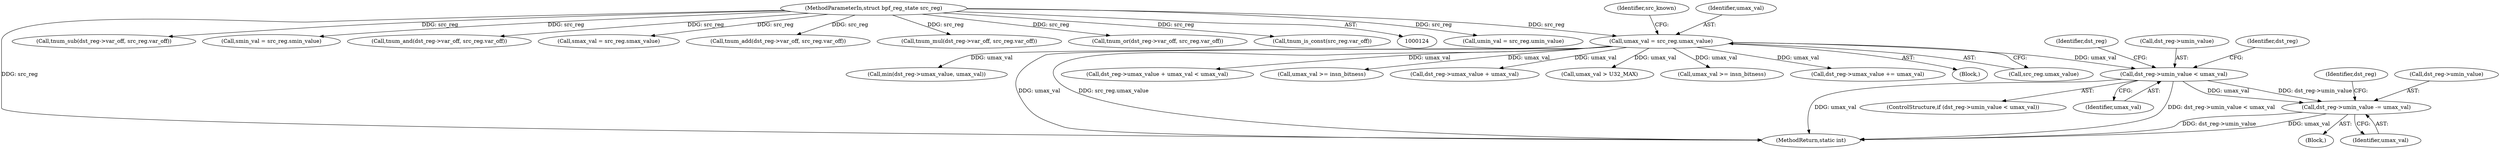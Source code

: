 digraph "0_linux_468f6eafa6c44cb2c5d8aad35e12f06c240a812a@pointer" {
"1000337" [label="(Call,dst_reg->umin_value -= umax_val)"];
"1000319" [label="(Call,dst_reg->umin_value < umax_val)"];
"1000175" [label="(Call,umax_val = src_reg.umax_value)"];
"1000128" [label="(MethodParameterIn,struct bpf_reg_state src_reg)"];
"1000337" [label="(Call,dst_reg->umin_value -= umax_val)"];
"1000327" [label="(Identifier,dst_reg)"];
"1000336" [label="(Block,)"];
"1000175" [label="(Call,umax_val = src_reg.umax_value)"];
"1000320" [label="(Call,dst_reg->umin_value)"];
"1000344" [label="(Identifier,dst_reg)"];
"1000323" [label="(Identifier,umax_val)"];
"1000265" [label="(Call,dst_reg->umax_value += umax_val)"];
"1000319" [label="(Call,dst_reg->umin_value < umax_val)"];
"1000170" [label="(Call,umin_val = src_reg.umin_value)"];
"1000129" [label="(Block,)"];
"1000176" [label="(Identifier,umax_val)"];
"1000177" [label="(Call,src_reg.umax_value)"];
"1000491" [label="(Call,min(dst_reg->umax_value, umax_val))"];
"1000783" [label="(MethodReturn,static int)"];
"1000351" [label="(Call,tnum_sub(dst_reg->var_off, src_reg.var_off))"];
"1000160" [label="(Call,smin_val = src_reg.smin_value)"];
"1000471" [label="(Call,tnum_and(dst_reg->var_off, src_reg.var_off))"];
"1000240" [label="(Call,dst_reg->umax_value + umax_val < umax_val)"];
"1000165" [label="(Call,smax_val = src_reg.smax_value)"];
"1000274" [label="(Call,tnum_add(dst_reg->var_off, src_reg.var_off))"];
"1000339" [label="(Identifier,dst_reg)"];
"1000364" [label="(Call,tnum_mul(dst_reg->var_off, src_reg.var_off))"];
"1000128" [label="(MethodParameterIn,struct bpf_reg_state src_reg)"];
"1000341" [label="(Identifier,umax_val)"];
"1000633" [label="(Call,umax_val >= insn_bitness)"];
"1000560" [label="(Call,tnum_or(dst_reg->var_off, src_reg.var_off))"];
"1000241" [label="(Call,dst_reg->umax_value + umax_val)"];
"1000318" [label="(ControlStructure,if (dst_reg->umin_value < umax_val))"];
"1000389" [label="(Call,umax_val > U32_MAX)"];
"1000701" [label="(Call,umax_val >= insn_bitness)"];
"1000338" [label="(Call,dst_reg->umin_value)"];
"1000181" [label="(Identifier,src_known)"];
"1000182" [label="(Call,tnum_is_const(src_reg.var_off))"];
"1000337" -> "1000336"  [label="AST: "];
"1000337" -> "1000341"  [label="CFG: "];
"1000338" -> "1000337"  [label="AST: "];
"1000341" -> "1000337"  [label="AST: "];
"1000344" -> "1000337"  [label="CFG: "];
"1000337" -> "1000783"  [label="DDG: dst_reg->umin_value"];
"1000337" -> "1000783"  [label="DDG: umax_val"];
"1000319" -> "1000337"  [label="DDG: umax_val"];
"1000319" -> "1000337"  [label="DDG: dst_reg->umin_value"];
"1000319" -> "1000318"  [label="AST: "];
"1000319" -> "1000323"  [label="CFG: "];
"1000320" -> "1000319"  [label="AST: "];
"1000323" -> "1000319"  [label="AST: "];
"1000327" -> "1000319"  [label="CFG: "];
"1000339" -> "1000319"  [label="CFG: "];
"1000319" -> "1000783"  [label="DDG: dst_reg->umin_value < umax_val"];
"1000319" -> "1000783"  [label="DDG: umax_val"];
"1000175" -> "1000319"  [label="DDG: umax_val"];
"1000175" -> "1000129"  [label="AST: "];
"1000175" -> "1000177"  [label="CFG: "];
"1000176" -> "1000175"  [label="AST: "];
"1000177" -> "1000175"  [label="AST: "];
"1000181" -> "1000175"  [label="CFG: "];
"1000175" -> "1000783"  [label="DDG: umax_val"];
"1000175" -> "1000783"  [label="DDG: src_reg.umax_value"];
"1000128" -> "1000175"  [label="DDG: src_reg"];
"1000175" -> "1000240"  [label="DDG: umax_val"];
"1000175" -> "1000241"  [label="DDG: umax_val"];
"1000175" -> "1000265"  [label="DDG: umax_val"];
"1000175" -> "1000389"  [label="DDG: umax_val"];
"1000175" -> "1000491"  [label="DDG: umax_val"];
"1000175" -> "1000633"  [label="DDG: umax_val"];
"1000175" -> "1000701"  [label="DDG: umax_val"];
"1000128" -> "1000124"  [label="AST: "];
"1000128" -> "1000783"  [label="DDG: src_reg"];
"1000128" -> "1000160"  [label="DDG: src_reg"];
"1000128" -> "1000165"  [label="DDG: src_reg"];
"1000128" -> "1000170"  [label="DDG: src_reg"];
"1000128" -> "1000182"  [label="DDG: src_reg"];
"1000128" -> "1000274"  [label="DDG: src_reg"];
"1000128" -> "1000351"  [label="DDG: src_reg"];
"1000128" -> "1000364"  [label="DDG: src_reg"];
"1000128" -> "1000471"  [label="DDG: src_reg"];
"1000128" -> "1000560"  [label="DDG: src_reg"];
}
